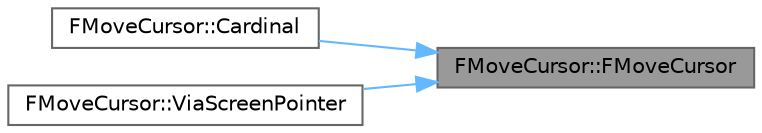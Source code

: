digraph "FMoveCursor::FMoveCursor"
{
 // INTERACTIVE_SVG=YES
 // LATEX_PDF_SIZE
  bgcolor="transparent";
  edge [fontname=Helvetica,fontsize=10,labelfontname=Helvetica,labelfontsize=10];
  node [fontname=Helvetica,fontsize=10,shape=box,height=0.2,width=0.4];
  rankdir="RL";
  Node1 [id="Node000001",label="FMoveCursor::FMoveCursor",height=0.2,width=0.4,color="gray40", fillcolor="grey60", style="filled", fontcolor="black",tooltip=" "];
  Node1 -> Node2 [id="edge1_Node000001_Node000002",dir="back",color="steelblue1",style="solid",tooltip=" "];
  Node2 [id="Node000002",label="FMoveCursor::Cardinal",height=0.2,width=0.4,color="grey40", fillcolor="white", style="filled",URL="$d2/d22/classFMoveCursor.html#a6a5f8a274e48423b5ed0cceedb663e34",tooltip="Creates a MoveCursor action that describes moving by a single character in any of the cardinal direct..."];
  Node1 -> Node3 [id="edge2_Node000001_Node000003",dir="back",color="steelblue1",style="solid",tooltip=" "];
  Node3 [id="Node000003",label="FMoveCursor::ViaScreenPointer",height=0.2,width=0.4,color="grey40", fillcolor="white", style="filled",URL="$d2/d22/classFMoveCursor.html#a6d63ce0153258d805c2f46c6731eb24d",tooltip="Creates a MoveCursor action that describes moving the text cursor by selecting an arbitrary coordinat..."];
}
